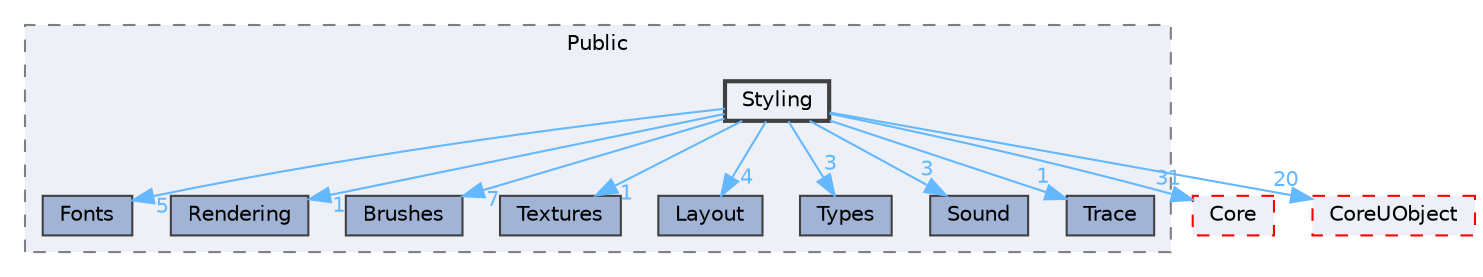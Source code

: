 digraph "Styling"
{
 // INTERACTIVE_SVG=YES
 // LATEX_PDF_SIZE
  bgcolor="transparent";
  edge [fontname=Helvetica,fontsize=10,labelfontname=Helvetica,labelfontsize=10];
  node [fontname=Helvetica,fontsize=10,shape=box,height=0.2,width=0.4];
  compound=true
  subgraph clusterdir_14e7ebd69e9a4010803c73febb04adda {
    graph [ bgcolor="#edf0f7", pencolor="grey50", label="Public", fontname=Helvetica,fontsize=10 style="filled,dashed", URL="dir_14e7ebd69e9a4010803c73febb04adda.html",tooltip=""]
  dir_38acfaf937b57e3b915c5d49d04ab792 [label="Fonts", fillcolor="#a2b4d6", color="grey25", style="filled", URL="dir_38acfaf937b57e3b915c5d49d04ab792.html",tooltip=""];
  dir_fbce47e4ae815d0081b49ec8682d34b2 [label="Rendering", fillcolor="#a2b4d6", color="grey25", style="filled", URL="dir_fbce47e4ae815d0081b49ec8682d34b2.html",tooltip=""];
  dir_f80fc63d7891248ae199e08890204263 [label="Brushes", fillcolor="#a2b4d6", color="grey25", style="filled", URL="dir_f80fc63d7891248ae199e08890204263.html",tooltip=""];
  dir_522901d0468144ac44219c7b8e2ad0fa [label="Textures", fillcolor="#a2b4d6", color="grey25", style="filled", URL="dir_522901d0468144ac44219c7b8e2ad0fa.html",tooltip=""];
  dir_59de1ec1d766f3d531682fe99e593e3d [label="Layout", fillcolor="#a2b4d6", color="grey25", style="filled", URL="dir_59de1ec1d766f3d531682fe99e593e3d.html",tooltip=""];
  dir_794fc8708937e2950f05748bfb481b64 [label="Types", fillcolor="#a2b4d6", color="grey25", style="filled", URL="dir_794fc8708937e2950f05748bfb481b64.html",tooltip=""];
  dir_d7f1ab699135fe334e01abe12c8fe7c1 [label="Sound", fillcolor="#a2b4d6", color="grey25", style="filled", URL="dir_d7f1ab699135fe334e01abe12c8fe7c1.html",tooltip=""];
  dir_e56113399c4cd40ed986cc28a0e64959 [label="Trace", fillcolor="#a2b4d6", color="grey25", style="filled", URL="dir_e56113399c4cd40ed986cc28a0e64959.html",tooltip=""];
  dir_6331a9421f1e8db8392ab349be8aa572 [label="Styling", fillcolor="#edf0f7", color="grey25", style="filled,bold", URL="dir_6331a9421f1e8db8392ab349be8aa572.html",tooltip=""];
  }
  dir_0e6cddcc9caa1238c7f3774224afaa45 [label="Core", fillcolor="#edf0f7", color="red", style="filled,dashed", URL="dir_0e6cddcc9caa1238c7f3774224afaa45.html",tooltip=""];
  dir_4c499e5e32e2b4479ad7e552df73eeae [label="CoreUObject", fillcolor="#edf0f7", color="red", style="filled,dashed", URL="dir_4c499e5e32e2b4479ad7e552df73eeae.html",tooltip=""];
  dir_6331a9421f1e8db8392ab349be8aa572->dir_0e6cddcc9caa1238c7f3774224afaa45 [headlabel="31", labeldistance=1.5 headhref="dir_001145_000266.html" href="dir_001145_000266.html" color="steelblue1" fontcolor="steelblue1"];
  dir_6331a9421f1e8db8392ab349be8aa572->dir_38acfaf937b57e3b915c5d49d04ab792 [headlabel="5", labeldistance=1.5 headhref="dir_001145_000407.html" href="dir_001145_000407.html" color="steelblue1" fontcolor="steelblue1"];
  dir_6331a9421f1e8db8392ab349be8aa572->dir_4c499e5e32e2b4479ad7e552df73eeae [headlabel="20", labeldistance=1.5 headhref="dir_001145_000268.html" href="dir_001145_000268.html" color="steelblue1" fontcolor="steelblue1"];
  dir_6331a9421f1e8db8392ab349be8aa572->dir_522901d0468144ac44219c7b8e2ad0fa [headlabel="1", labeldistance=1.5 headhref="dir_001145_001185.html" href="dir_001145_001185.html" color="steelblue1" fontcolor="steelblue1"];
  dir_6331a9421f1e8db8392ab349be8aa572->dir_59de1ec1d766f3d531682fe99e593e3d [headlabel="4", labeldistance=1.5 headhref="dir_001145_000561.html" href="dir_001145_000561.html" color="steelblue1" fontcolor="steelblue1"];
  dir_6331a9421f1e8db8392ab349be8aa572->dir_794fc8708937e2950f05748bfb481b64 [headlabel="3", labeldistance=1.5 headhref="dir_001145_001219.html" href="dir_001145_001219.html" color="steelblue1" fontcolor="steelblue1"];
  dir_6331a9421f1e8db8392ab349be8aa572->dir_d7f1ab699135fe334e01abe12c8fe7c1 [headlabel="3", labeldistance=1.5 headhref="dir_001145_001055.html" href="dir_001145_001055.html" color="steelblue1" fontcolor="steelblue1"];
  dir_6331a9421f1e8db8392ab349be8aa572->dir_e56113399c4cd40ed986cc28a0e64959 [headlabel="1", labeldistance=1.5 headhref="dir_001145_001193.html" href="dir_001145_001193.html" color="steelblue1" fontcolor="steelblue1"];
  dir_6331a9421f1e8db8392ab349be8aa572->dir_f80fc63d7891248ae199e08890204263 [headlabel="7", labeldistance=1.5 headhref="dir_001145_000113.html" href="dir_001145_000113.html" color="steelblue1" fontcolor="steelblue1"];
  dir_6331a9421f1e8db8392ab349be8aa572->dir_fbce47e4ae815d0081b49ec8682d34b2 [headlabel="1", labeldistance=1.5 headhref="dir_001145_000963.html" href="dir_001145_000963.html" color="steelblue1" fontcolor="steelblue1"];
}
